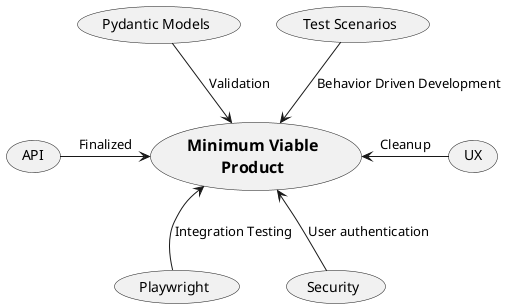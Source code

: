@startuml

usecase (<b><size:16>Minimum Viable</size></b>\n<b><size:16>Product</size></b>) as mvp
usecase (Pydantic Models) as pydantic
usecase (API) as api
usecase (UX) as ui
usecase (Test Scenarios) as bdd
usecase (Playwright) as playwright
usecase (Security) as security

api -> mvp: Finalized
pydantic --> mvp: Validation
mvp <- ui: Cleanup
bdd --> mvp: Behavior Driven Development
mvp <-- playwright: Integration Testing
mvp <-- security: User authentication

@enduml
